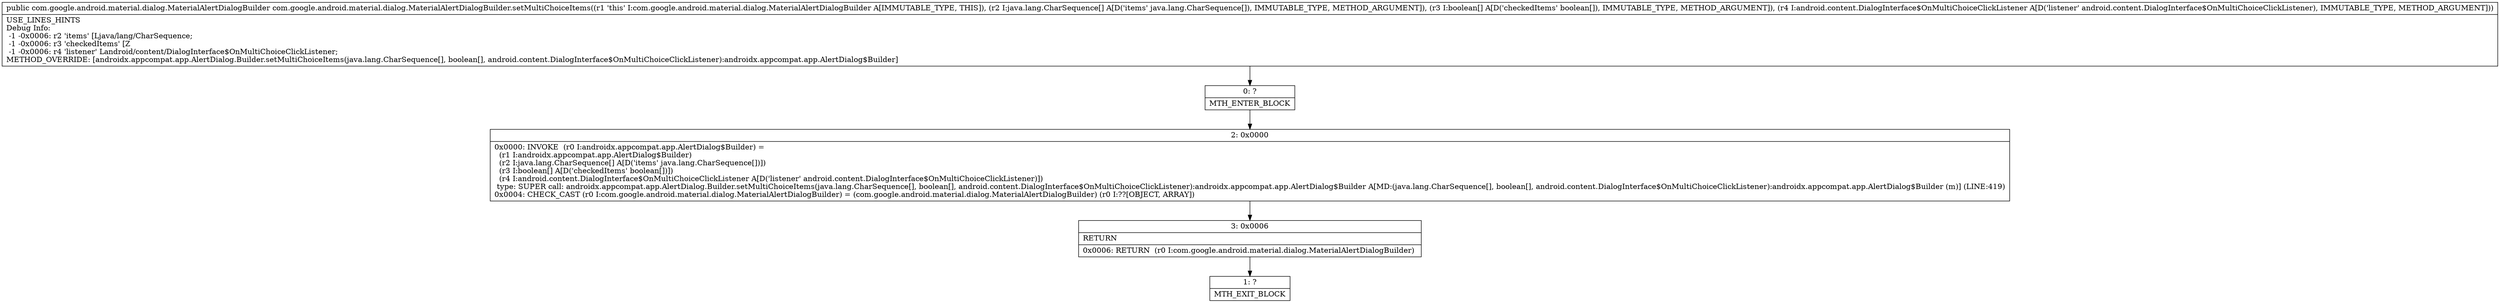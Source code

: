 digraph "CFG forcom.google.android.material.dialog.MaterialAlertDialogBuilder.setMultiChoiceItems([Ljava\/lang\/CharSequence;[ZLandroid\/content\/DialogInterface$OnMultiChoiceClickListener;)Lcom\/google\/android\/material\/dialog\/MaterialAlertDialogBuilder;" {
Node_0 [shape=record,label="{0\:\ ?|MTH_ENTER_BLOCK\l}"];
Node_2 [shape=record,label="{2\:\ 0x0000|0x0000: INVOKE  (r0 I:androidx.appcompat.app.AlertDialog$Builder) = \l  (r1 I:androidx.appcompat.app.AlertDialog$Builder)\l  (r2 I:java.lang.CharSequence[] A[D('items' java.lang.CharSequence[])])\l  (r3 I:boolean[] A[D('checkedItems' boolean[])])\l  (r4 I:android.content.DialogInterface$OnMultiChoiceClickListener A[D('listener' android.content.DialogInterface$OnMultiChoiceClickListener)])\l type: SUPER call: androidx.appcompat.app.AlertDialog.Builder.setMultiChoiceItems(java.lang.CharSequence[], boolean[], android.content.DialogInterface$OnMultiChoiceClickListener):androidx.appcompat.app.AlertDialog$Builder A[MD:(java.lang.CharSequence[], boolean[], android.content.DialogInterface$OnMultiChoiceClickListener):androidx.appcompat.app.AlertDialog$Builder (m)] (LINE:419)\l0x0004: CHECK_CAST (r0 I:com.google.android.material.dialog.MaterialAlertDialogBuilder) = (com.google.android.material.dialog.MaterialAlertDialogBuilder) (r0 I:??[OBJECT, ARRAY]) \l}"];
Node_3 [shape=record,label="{3\:\ 0x0006|RETURN\l|0x0006: RETURN  (r0 I:com.google.android.material.dialog.MaterialAlertDialogBuilder) \l}"];
Node_1 [shape=record,label="{1\:\ ?|MTH_EXIT_BLOCK\l}"];
MethodNode[shape=record,label="{public com.google.android.material.dialog.MaterialAlertDialogBuilder com.google.android.material.dialog.MaterialAlertDialogBuilder.setMultiChoiceItems((r1 'this' I:com.google.android.material.dialog.MaterialAlertDialogBuilder A[IMMUTABLE_TYPE, THIS]), (r2 I:java.lang.CharSequence[] A[D('items' java.lang.CharSequence[]), IMMUTABLE_TYPE, METHOD_ARGUMENT]), (r3 I:boolean[] A[D('checkedItems' boolean[]), IMMUTABLE_TYPE, METHOD_ARGUMENT]), (r4 I:android.content.DialogInterface$OnMultiChoiceClickListener A[D('listener' android.content.DialogInterface$OnMultiChoiceClickListener), IMMUTABLE_TYPE, METHOD_ARGUMENT]))  | USE_LINES_HINTS\lDebug Info:\l  \-1 \-0x0006: r2 'items' [Ljava\/lang\/CharSequence;\l  \-1 \-0x0006: r3 'checkedItems' [Z\l  \-1 \-0x0006: r4 'listener' Landroid\/content\/DialogInterface$OnMultiChoiceClickListener;\lMETHOD_OVERRIDE: [androidx.appcompat.app.AlertDialog.Builder.setMultiChoiceItems(java.lang.CharSequence[], boolean[], android.content.DialogInterface$OnMultiChoiceClickListener):androidx.appcompat.app.AlertDialog$Builder]\l}"];
MethodNode -> Node_0;Node_0 -> Node_2;
Node_2 -> Node_3;
Node_3 -> Node_1;
}

